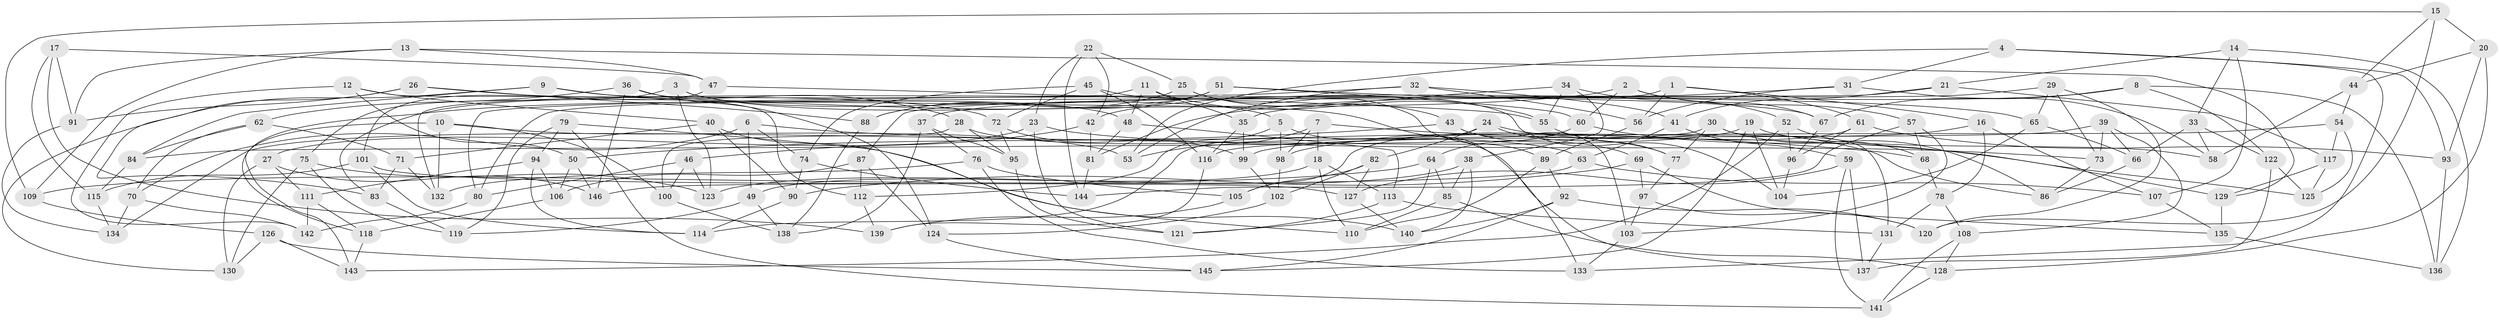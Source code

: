 // Generated by graph-tools (version 1.1) at 2025/38/03/09/25 02:38:05]
// undirected, 146 vertices, 292 edges
graph export_dot {
graph [start="1"]
  node [color=gray90,style=filled];
  1;
  2;
  3;
  4;
  5;
  6;
  7;
  8;
  9;
  10;
  11;
  12;
  13;
  14;
  15;
  16;
  17;
  18;
  19;
  20;
  21;
  22;
  23;
  24;
  25;
  26;
  27;
  28;
  29;
  30;
  31;
  32;
  33;
  34;
  35;
  36;
  37;
  38;
  39;
  40;
  41;
  42;
  43;
  44;
  45;
  46;
  47;
  48;
  49;
  50;
  51;
  52;
  53;
  54;
  55;
  56;
  57;
  58;
  59;
  60;
  61;
  62;
  63;
  64;
  65;
  66;
  67;
  68;
  69;
  70;
  71;
  72;
  73;
  74;
  75;
  76;
  77;
  78;
  79;
  80;
  81;
  82;
  83;
  84;
  85;
  86;
  87;
  88;
  89;
  90;
  91;
  92;
  93;
  94;
  95;
  96;
  97;
  98;
  99;
  100;
  101;
  102;
  103;
  104;
  105;
  106;
  107;
  108;
  109;
  110;
  111;
  112;
  113;
  114;
  115;
  116;
  117;
  118;
  119;
  120;
  121;
  122;
  123;
  124;
  125;
  126;
  127;
  128;
  129;
  130;
  131;
  132;
  133;
  134;
  135;
  136;
  137;
  138;
  139;
  140;
  141;
  142;
  143;
  144;
  145;
  146;
  1 -- 16;
  1 -- 56;
  1 -- 80;
  1 -- 61;
  2 -- 60;
  2 -- 57;
  2 -- 67;
  2 -- 118;
  3 -- 123;
  3 -- 133;
  3 -- 75;
  3 -- 5;
  4 -- 133;
  4 -- 53;
  4 -- 31;
  4 -- 93;
  5 -- 98;
  5 -- 137;
  5 -- 112;
  6 -- 74;
  6 -- 70;
  6 -- 68;
  6 -- 49;
  7 -- 98;
  7 -- 125;
  7 -- 53;
  7 -- 18;
  8 -- 67;
  8 -- 81;
  8 -- 122;
  8 -- 136;
  9 -- 67;
  9 -- 84;
  9 -- 28;
  9 -- 130;
  10 -- 143;
  10 -- 53;
  10 -- 100;
  10 -- 132;
  11 -- 132;
  11 -- 48;
  11 -- 55;
  11 -- 35;
  12 -- 142;
  12 -- 40;
  12 -- 112;
  12 -- 50;
  13 -- 109;
  13 -- 129;
  13 -- 91;
  13 -- 47;
  14 -- 21;
  14 -- 33;
  14 -- 107;
  14 -- 136;
  15 -- 44;
  15 -- 20;
  15 -- 109;
  15 -- 120;
  16 -- 98;
  16 -- 107;
  16 -- 78;
  17 -- 115;
  17 -- 91;
  17 -- 47;
  17 -- 139;
  18 -- 113;
  18 -- 110;
  18 -- 49;
  19 -- 145;
  19 -- 58;
  19 -- 104;
  19 -- 134;
  20 -- 128;
  20 -- 44;
  20 -- 93;
  21 -- 87;
  21 -- 41;
  21 -- 117;
  22 -- 42;
  22 -- 25;
  22 -- 144;
  22 -- 23;
  23 -- 27;
  23 -- 73;
  23 -- 121;
  24 -- 82;
  24 -- 77;
  24 -- 86;
  24 -- 114;
  25 -- 88;
  25 -- 89;
  25 -- 43;
  26 -- 83;
  26 -- 88;
  26 -- 91;
  26 -- 72;
  27 -- 146;
  27 -- 130;
  27 -- 111;
  28 -- 63;
  28 -- 95;
  28 -- 100;
  29 -- 120;
  29 -- 73;
  29 -- 37;
  29 -- 65;
  30 -- 77;
  30 -- 86;
  30 -- 84;
  30 -- 131;
  31 -- 42;
  31 -- 56;
  31 -- 58;
  32 -- 53;
  32 -- 80;
  32 -- 56;
  32 -- 41;
  33 -- 66;
  33 -- 58;
  33 -- 122;
  34 -- 55;
  34 -- 35;
  34 -- 38;
  34 -- 52;
  35 -- 116;
  35 -- 99;
  36 -- 146;
  36 -- 124;
  36 -- 62;
  36 -- 48;
  37 -- 76;
  37 -- 95;
  37 -- 138;
  38 -- 123;
  38 -- 85;
  38 -- 140;
  39 -- 73;
  39 -- 116;
  39 -- 108;
  39 -- 66;
  40 -- 90;
  40 -- 110;
  40 -- 71;
  41 -- 63;
  41 -- 59;
  42 -- 46;
  42 -- 81;
  43 -- 69;
  43 -- 103;
  43 -- 50;
  44 -- 54;
  44 -- 58;
  45 -- 74;
  45 -- 72;
  45 -- 104;
  45 -- 116;
  46 -- 123;
  46 -- 80;
  46 -- 100;
  47 -- 101;
  47 -- 55;
  48 -- 113;
  48 -- 81;
  49 -- 119;
  49 -- 138;
  50 -- 106;
  50 -- 146;
  51 -- 88;
  51 -- 83;
  51 -- 60;
  51 -- 65;
  52 -- 143;
  52 -- 96;
  52 -- 68;
  54 -- 117;
  54 -- 99;
  54 -- 125;
  55 -- 77;
  56 -- 89;
  57 -- 144;
  57 -- 68;
  57 -- 103;
  59 -- 127;
  59 -- 141;
  59 -- 137;
  60 -- 129;
  60 -- 64;
  61 -- 93;
  61 -- 96;
  61 -- 105;
  62 -- 70;
  62 -- 71;
  62 -- 84;
  63 -- 146;
  63 -- 107;
  64 -- 121;
  64 -- 85;
  64 -- 109;
  65 -- 104;
  65 -- 66;
  66 -- 86;
  67 -- 96;
  68 -- 78;
  69 -- 135;
  69 -- 97;
  69 -- 90;
  70 -- 142;
  70 -- 134;
  71 -- 132;
  71 -- 83;
  72 -- 99;
  72 -- 95;
  73 -- 86;
  74 -- 90;
  74 -- 144;
  75 -- 130;
  75 -- 119;
  75 -- 123;
  76 -- 133;
  76 -- 105;
  76 -- 132;
  77 -- 97;
  78 -- 131;
  78 -- 108;
  79 -- 94;
  79 -- 140;
  79 -- 119;
  79 -- 141;
  80 -- 142;
  81 -- 144;
  82 -- 127;
  82 -- 105;
  82 -- 102;
  83 -- 119;
  84 -- 115;
  85 -- 128;
  85 -- 110;
  87 -- 106;
  87 -- 124;
  87 -- 112;
  88 -- 138;
  89 -- 110;
  89 -- 92;
  90 -- 114;
  91 -- 134;
  92 -- 140;
  92 -- 120;
  92 -- 145;
  93 -- 136;
  94 -- 106;
  94 -- 111;
  94 -- 114;
  95 -- 121;
  96 -- 104;
  97 -- 103;
  97 -- 120;
  98 -- 102;
  99 -- 102;
  100 -- 138;
  101 -- 127;
  101 -- 114;
  101 -- 115;
  102 -- 124;
  103 -- 133;
  105 -- 139;
  106 -- 118;
  107 -- 135;
  108 -- 128;
  108 -- 141;
  109 -- 126;
  111 -- 142;
  111 -- 118;
  112 -- 139;
  113 -- 131;
  113 -- 121;
  115 -- 134;
  116 -- 139;
  117 -- 129;
  117 -- 125;
  118 -- 143;
  122 -- 137;
  122 -- 125;
  124 -- 145;
  126 -- 130;
  126 -- 143;
  126 -- 145;
  127 -- 140;
  128 -- 141;
  129 -- 135;
  131 -- 137;
  135 -- 136;
}
